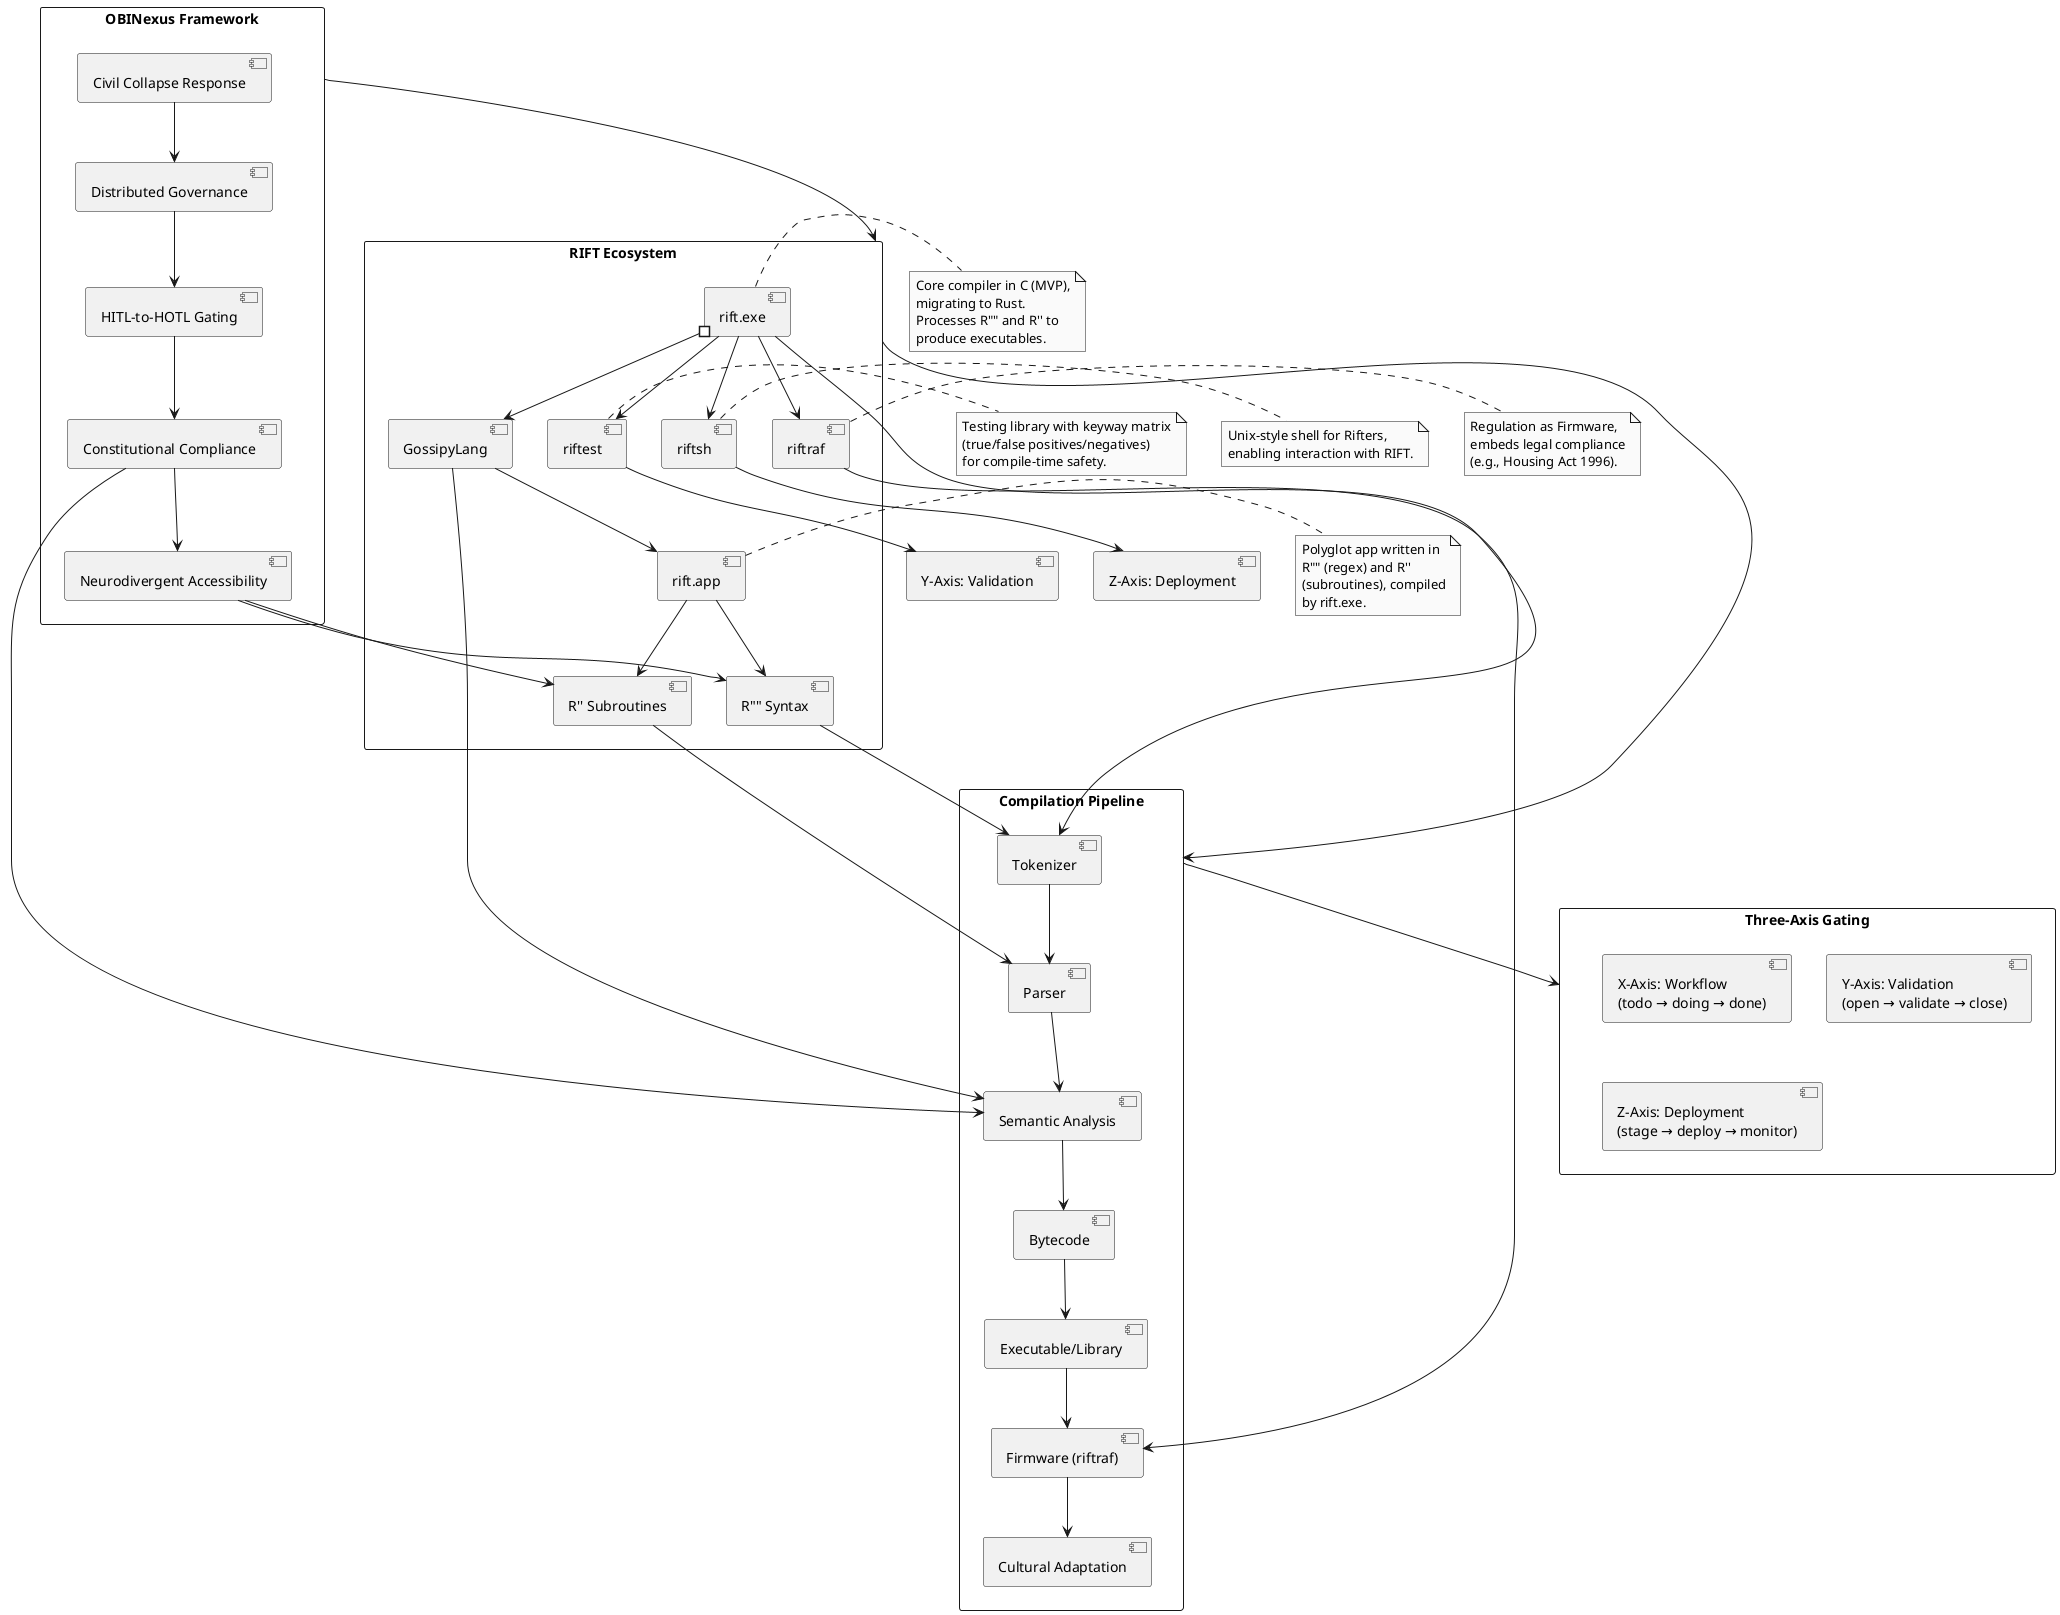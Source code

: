 @startuml RIFT Ecosystem Architecture

' Define skin parameters for clarity
skinparam monochrome true
skinparam shadowing false
skinparam classFontSize 12
skinparam packageStyle rectangle

' Define core components
package "OBINexus Framework" {
  [Civil Collapse Response] --> [Distributed Governance]
  [Distributed Governance] --> [HITL-to-HOTL Gating]
  [HITL-to-HOTL Gating] --> [Constitutional Compliance]
  [Constitutional Compliance] --> [Neurodivergent Accessibility]
}

package "RIFT Ecosystem" {
  [rift.exe] #--> [GossipyLang]
  [rift.exe] --> [riftest]
  [rift.exe] --> [riftsh]
  [rift.exe] --> [riftraf]
  [rift.app] --> [R"" Syntax]
  [rift.app] --> [R'' Subroutines]
  [GossipyLang] --> [rift.app]
}

' Define compilation pipeline
package "Compilation Pipeline" {
  [Tokenizer] --> [Parser]
  [Parser] --> [Semantic Analysis]
  [Semantic Analysis] --> [Bytecode]
  [Bytecode] --> [Executable/Library]
  [Executable/Library] --> [Firmware (riftraf)]
  [Firmware (riftraf)] --> [Cultural Adaptation]
}

' Define gating system
package "Three-Axis Gating" {
  [X-Axis: Workflow\n(todo → doing → done)]
  [Y-Axis: Validation\n(open → validate → close)]
  [Z-Axis: Deployment\n(stage → deploy → monitor)]
}

' Connect components
[OBINexus Framework] --> [RIFT Ecosystem]
[RIFT Ecosystem] --> [Compilation Pipeline]
[Compilation Pipeline] --> [Three-Axis Gating]
[rift.exe] --> [Tokenizer]
[riftest] --> [Y-Axis: Validation]
[riftsh] --> [Z-Axis: Deployment]
[riftraf] --> [Firmware (riftraf)]
[R"" Syntax] --> [Tokenizer]
[R'' Subroutines] --> [Parser]
[GossipyLang] --> [Semantic Analysis]
[Constitutional Compliance] --> [Semantic Analysis]
[Neurodivergent Accessibility] --> [R"" Syntax]
[Neurodivergent Accessibility] --> [R'' Subroutines]

' Notes
note right of [rift.exe]
  Core compiler in C (MVP),
  migrating to Rust.
  Processes R"" and R'' to
  produce executables.
end note

note right of [riftest]
  Testing library with keyway matrix
  (true/false positives/negatives)
  for compile-time safety.
end note

note right of [riftsh]
  Unix-style shell for Rifters,
  enabling interaction with RIFT.
end note

note right of [riftraf]
  Regulation as Firmware,
  embeds legal compliance
  (e.g., Housing Act 1996).
end note

note right of [rift.app]
  Polyglot app written in
  R"" (regex) and R''
  (subroutines), compiled
  by rift.exe.
end note

@enduml
